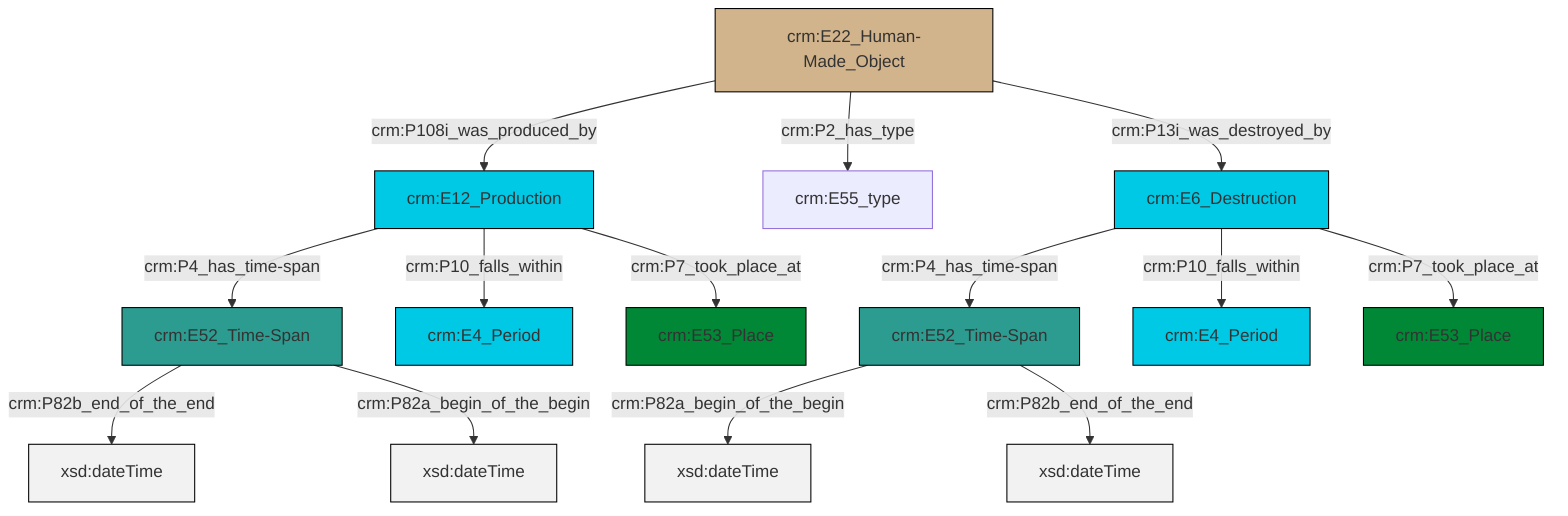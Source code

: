 graph TD
classDef Literal fill:#f2f2f2,stroke:#000000;
classDef CRM_Entity fill:#FFFFFF,stroke:#000000;
classDef Temporal_Entity fill:#00C9E6, stroke:#000000;
classDef Type fill:#E18312, stroke:#000000;
classDef Time-Span fill:#2C9C91, stroke:#000000;
classDef Appellation fill:#FFEB7F, stroke:#000000;
classDef Place fill:#008836, stroke:#000000;
classDef Persistent_Item fill:#B266B2, stroke:#000000;
classDef Conceptual_Object fill:#FFD700, stroke:#000000;
classDef Physical_Thing fill:#D2B48C, stroke:#000000;
classDef Actor fill:#f58aad, stroke:#000000;
classDef PC_Classes fill:#4ce600, stroke:#000000;
classDef Multi fill:#cccccc,stroke:#000000;

0["crm:E12_Production"]:::Temporal_Entity -->|crm:P4_has_time-span| 1["crm:E52_Time-Span"]:::Time-Span
1["crm:E52_Time-Span"]:::Time-Span -->|crm:P82b_end_of_the_end| 6[xsd:dateTime]:::Literal
0["crm:E12_Production"]:::Temporal_Entity -->|crm:P10_falls_within| 7["crm:E4_Period"]:::Temporal_Entity
2["crm:E6_Destruction"]:::Temporal_Entity -->|crm:P4_has_time-span| 9["crm:E52_Time-Span"]:::Time-Span
4["crm:E22_Human-Made_Object"]:::Physical_Thing -->|crm:P108i_was_produced_by| 0["crm:E12_Production"]:::Temporal_Entity
1["crm:E52_Time-Span"]:::Time-Span -->|crm:P82a_begin_of_the_begin| 10[xsd:dateTime]:::Literal
4["crm:E22_Human-Made_Object"]:::Physical_Thing -->|crm:P2_has_type| 12["crm:E55_type"]:::Default
2["crm:E6_Destruction"]:::Temporal_Entity -->|crm:P10_falls_within| 13["crm:E4_Period"]:::Temporal_Entity
2["crm:E6_Destruction"]:::Temporal_Entity -->|crm:P7_took_place_at| 14["crm:E53_Place"]:::Place
0["crm:E12_Production"]:::Temporal_Entity -->|crm:P7_took_place_at| 16["crm:E53_Place"]:::Place
9["crm:E52_Time-Span"]:::Time-Span -->|crm:P82a_begin_of_the_begin| 17[xsd:dateTime]:::Literal
9["crm:E52_Time-Span"]:::Time-Span -->|crm:P82b_end_of_the_end| 22[xsd:dateTime]:::Literal
4["crm:E22_Human-Made_Object"]:::Physical_Thing -->|crm:P13i_was_destroyed_by| 2["crm:E6_Destruction"]:::Temporal_Entity